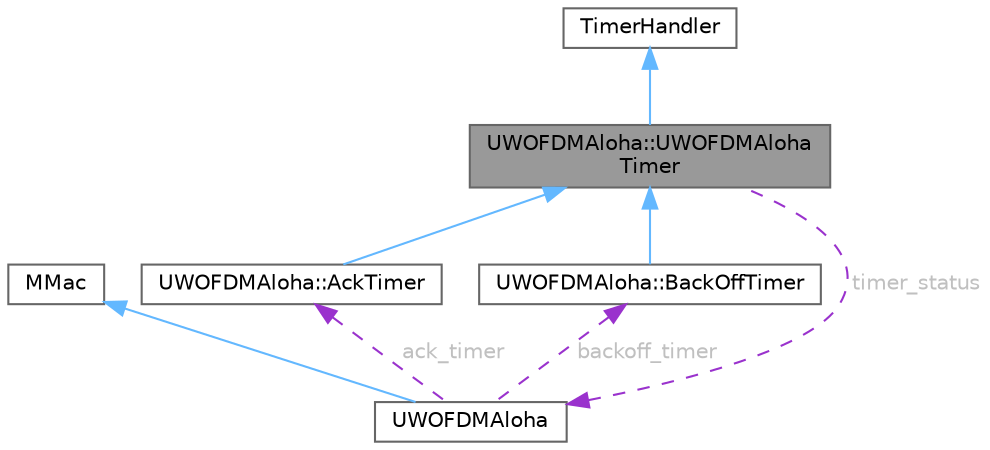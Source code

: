 digraph "UWOFDMAloha::UWOFDMAlohaTimer"
{
 // LATEX_PDF_SIZE
  bgcolor="transparent";
  edge [fontname=Helvetica,fontsize=10,labelfontname=Helvetica,labelfontsize=10];
  node [fontname=Helvetica,fontsize=10,shape=box,height=0.2,width=0.4];
  Node1 [id="Node000001",label="UWOFDMAloha::UWOFDMAloha\lTimer",height=0.2,width=0.4,color="gray40", fillcolor="grey60", style="filled", fontcolor="black",tooltip="Base class of all the timer used in this protocol."];
  Node2 -> Node1 [id="edge1_Node000001_Node000002",dir="back",color="steelblue1",style="solid",tooltip=" "];
  Node2 [id="Node000002",label="TimerHandler",height=0.2,width=0.4,color="gray40", fillcolor="white", style="filled",tooltip=" "];
  Node3 -> Node1 [id="edge2_Node000001_Node000003",dir="back",color="darkorchid3",style="dashed",tooltip=" ",label=" timer_status",fontcolor="grey" ];
  Node3 [id="Node000003",label="UWOFDMAloha",height=0.2,width=0.4,color="gray40", fillcolor="white", style="filled",URL="$classUWOFDMAloha.html",tooltip=" "];
  Node4 -> Node3 [id="edge3_Node000003_Node000004",dir="back",color="steelblue1",style="solid",tooltip=" "];
  Node4 [id="Node000004",label="MMac",height=0.2,width=0.4,color="gray40", fillcolor="white", style="filled",tooltip=" "];
  Node5 -> Node3 [id="edge4_Node000003_Node000005",dir="back",color="darkorchid3",style="dashed",tooltip=" ",label=" ack_timer",fontcolor="grey" ];
  Node5 [id="Node000005",label="UWOFDMAloha::AckTimer",height=0.2,width=0.4,color="gray40", fillcolor="white", style="filled",URL="$classUWOFDMAloha_1_1AckTimer.html",tooltip="Base class of AckTimer, which is a derived class of UWOFDMAlohaTimer."];
  Node1 -> Node5 [id="edge5_Node000005_Node000001",dir="back",color="steelblue1",style="solid",tooltip=" "];
  Node6 -> Node3 [id="edge6_Node000003_Node000006",dir="back",color="darkorchid3",style="dashed",tooltip=" ",label=" backoff_timer",fontcolor="grey" ];
  Node6 [id="Node000006",label="UWOFDMAloha::BackOffTimer",height=0.2,width=0.4,color="gray40", fillcolor="white", style="filled",URL="$classUWOFDMAloha_1_1BackOffTimer.html",tooltip="Base class of BackoffTimer."];
  Node1 -> Node6 [id="edge7_Node000006_Node000001",dir="back",color="steelblue1",style="solid",tooltip=" "];
}
